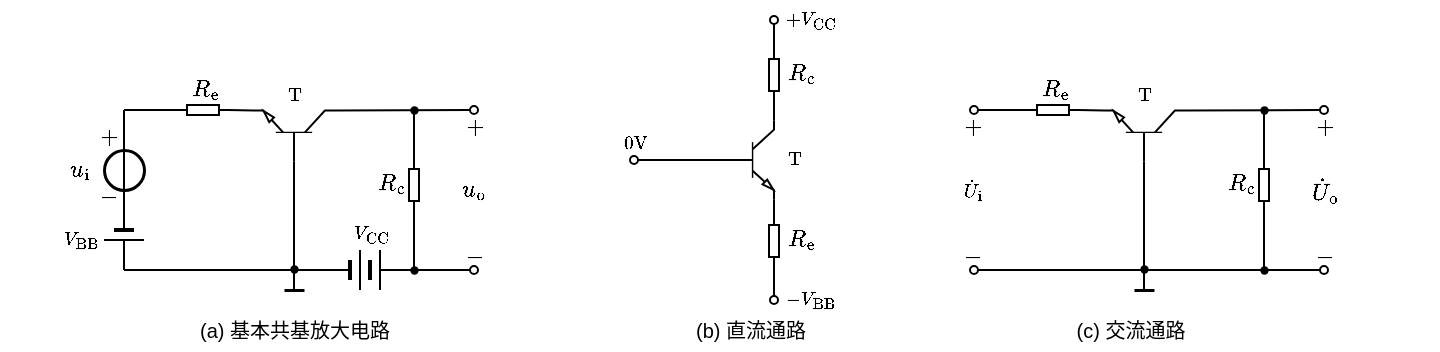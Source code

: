 <mxfile version="17.2.1" type="device"><diagram id="LxgpGTEpM2uw6Em7y6WH" name="第 1 页"><mxGraphModel dx="314" dy="228" grid="1" gridSize="5" guides="1" tooltips="1" connect="1" arrows="1" fold="1" page="1" pageScale="1" pageWidth="827" pageHeight="1169" math="1" shadow="0"><root><mxCell id="0"/><mxCell id="1" parent="0"/><mxCell id="xhZ3Qp5s_fJm1hB33Sz4-2" value="$$-$$" style="text;resizable=1;autosize=1;align=center;verticalAlign=middle;points=[];fillColor=none;strokeColor=none;rounded=0;html=1;imageAspect=1;noLabel=0;recursiveResize=1;expand=1;editable=1;movable=1;rotatable=1;deletable=1;connectable=0;comic=0;fontSize=10;" parent="1" vertex="1"><mxGeometry x="104.0" y="177.5" width="15" height="20" as="geometry"/></mxCell><mxCell id="xhZ3Qp5s_fJm1hB33Sz4-3" value="$$+$$" style="text;html=1;resizable=1;autosize=1;align=center;verticalAlign=middle;points=[];fillColor=none;strokeColor=none;rounded=0;movable=1;rotatable=1;deletable=1;editable=1;connectable=0;fontSize=10;" parent="1" vertex="1"><mxGeometry x="104.0" y="148" width="15" height="20" as="geometry"/></mxCell><mxCell id="xhZ3Qp5s_fJm1hB33Sz4-4" value="" style="ellipse;whiteSpace=wrap;html=1;aspect=fixed;labelBorderColor=none;fontSize=10;strokeColor=default;strokeWidth=1.5;fillColor=none;" parent="1" vertex="1"><mxGeometry x="110" y="165" width="20" height="20" as="geometry"/></mxCell><mxCell id="xhZ3Qp5s_fJm1hB33Sz4-5" value="" style="endArrow=none;html=1;rounded=0;fontSize=10;startSize=4;endSize=4;exitX=0.5;exitY=0;exitDx=0;exitDy=0;" parent="1" source="xhZ3Qp5s_fJm1hB33Sz4-4" edge="1"><mxGeometry width="50" height="50" relative="1" as="geometry"><mxPoint x="120" y="215" as="sourcePoint"/><mxPoint x="120" y="145" as="targetPoint"/></mxGeometry></mxCell><mxCell id="xhZ3Qp5s_fJm1hB33Sz4-6" value="\(u_\mathrm{i}\)" style="text;html=1;resizable=1;autosize=1;align=center;verticalAlign=middle;points=[];fillColor=none;strokeColor=none;rounded=0;comic=0;movable=1;rotatable=1;deletable=1;editable=1;connectable=0;fontSize=10;" parent="1" vertex="1"><mxGeometry x="90" y="165" width="15" height="20" as="geometry"/></mxCell><mxCell id="xhZ3Qp5s_fJm1hB33Sz4-7" value="" style="endArrow=none;html=1;rounded=0;fontSize=10;entryX=0.5;entryY=0;entryDx=0;entryDy=0;exitX=0.5;exitY=1;exitDx=0;exitDy=0;" parent="1" source="xhZ3Qp5s_fJm1hB33Sz4-4" target="xhZ3Qp5s_fJm1hB33Sz4-4" edge="1"><mxGeometry width="50" height="50" relative="1" as="geometry"><mxPoint x="150" y="205" as="sourcePoint"/><mxPoint x="200" y="155" as="targetPoint"/></mxGeometry></mxCell><mxCell id="xhZ3Qp5s_fJm1hB33Sz4-8" value="" style="endArrow=none;html=1;rounded=0;fontSize=10;entryX=0.5;entryY=1;entryDx=0;entryDy=0;" parent="1" target="xhZ3Qp5s_fJm1hB33Sz4-4" edge="1"><mxGeometry width="50" height="50" relative="1" as="geometry"><mxPoint x="120" y="195" as="sourcePoint"/><mxPoint x="205" y="160" as="targetPoint"/></mxGeometry></mxCell><mxCell id="xhZ3Qp5s_fJm1hB33Sz4-11" value="$$R_{\mathrm{e}}$$" style="text;html=1;resizable=1;autosize=1;align=center;verticalAlign=middle;points=[];fillColor=none;strokeColor=none;rounded=0;fontSize=10;movable=1;rotatable=1;deletable=1;editable=1;connectable=0;allowArrows=0;" parent="1" vertex="1"><mxGeometry x="150" y="125" width="20" height="20" as="geometry"/></mxCell><mxCell id="xhZ3Qp5s_fJm1hB33Sz4-12" value="" style="endArrow=none;html=1;rounded=0;fontSize=10;startSize=4;endSize=4;entryX=1;entryY=0.5;entryDx=0;entryDy=0;entryPerimeter=0;" parent="1" target="xhZ3Qp5s_fJm1hB33Sz4-13" edge="1"><mxGeometry width="50" height="50" relative="1" as="geometry"><mxPoint x="120" y="145" as="sourcePoint"/><mxPoint x="421.5" y="65.5" as="targetPoint"/></mxGeometry></mxCell><mxCell id="xhZ3Qp5s_fJm1hB33Sz4-13" value="" style="pointerEvents=1;verticalLabelPosition=bottom;shadow=0;dashed=0;align=center;html=1;verticalAlign=top;shape=mxgraph.electrical.resistors.resistor_1;fontSize=10;direction=west;allowArrows=0;" parent="1" vertex="1"><mxGeometry x="147" y="142.5" width="25" height="5" as="geometry"/></mxCell><mxCell id="xhZ3Qp5s_fJm1hB33Sz4-14" value="" style="endArrow=none;html=1;rounded=0;fontSize=10;startSize=4;endSize=4;exitX=0;exitY=0.5;exitDx=0;exitDy=0;exitPerimeter=0;entryX=1;entryY=1;entryDx=0;entryDy=0;entryPerimeter=0;" parent="1" source="xhZ3Qp5s_fJm1hB33Sz4-13" target="xhZ3Qp5s_fJm1hB33Sz4-35" edge="1"><mxGeometry width="50" height="50" relative="1" as="geometry"><mxPoint x="289" y="50.5" as="sourcePoint"/><mxPoint x="170" y="165" as="targetPoint"/></mxGeometry></mxCell><mxCell id="xhZ3Qp5s_fJm1hB33Sz4-19" value="$$R_{\mathrm{c}}$$" style="text;html=1;resizable=1;autosize=1;align=center;verticalAlign=middle;points=[];fillColor=none;strokeColor=none;rounded=0;fontSize=10;movable=1;rotatable=1;deletable=1;editable=1;connectable=0;allowArrows=0;" parent="1" vertex="1"><mxGeometry x="245" y="172" width="15" height="20" as="geometry"/></mxCell><mxCell id="xhZ3Qp5s_fJm1hB33Sz4-20" value="" style="endArrow=none;html=1;rounded=0;fontSize=10;startSize=4;endSize=4;entryX=1;entryY=0.5;entryDx=0;entryDy=0;entryPerimeter=0;" parent="1" target="xhZ3Qp5s_fJm1hB33Sz4-21" edge="1"><mxGeometry width="50" height="50" relative="1" as="geometry"><mxPoint x="265" y="145" as="sourcePoint"/><mxPoint x="402" y="40.5" as="targetPoint"/></mxGeometry></mxCell><mxCell id="xhZ3Qp5s_fJm1hB33Sz4-21" value="" style="pointerEvents=1;verticalLabelPosition=bottom;shadow=0;dashed=0;align=center;html=1;verticalAlign=top;shape=mxgraph.electrical.resistors.resistor_1;fontSize=10;direction=north;allowArrows=0;" parent="1" vertex="1"><mxGeometry x="262.5" y="170" width="5" height="25" as="geometry"/></mxCell><mxCell id="xhZ3Qp5s_fJm1hB33Sz4-22" value="" style="endArrow=none;html=1;rounded=0;fontSize=10;startSize=4;endSize=4;exitX=0;exitY=0.5;exitDx=0;exitDy=0;exitPerimeter=0;" parent="1" source="xhZ3Qp5s_fJm1hB33Sz4-21" edge="1"><mxGeometry width="50" height="50" relative="1" as="geometry"><mxPoint x="294.5" y="-6.5" as="sourcePoint"/><mxPoint x="265" y="225" as="targetPoint"/></mxGeometry></mxCell><mxCell id="xhZ3Qp5s_fJm1hB33Sz4-33" value="$$V_{\mathrm{BB}}$$" style="text;html=1;align=center;verticalAlign=middle;resizable=1;points=[];autosize=1;strokeColor=none;fillColor=none;fontSize=8;movable=1;rotatable=1;deletable=1;editable=1;connectable=1;" parent="1" vertex="1"><mxGeometry x="85" y="200" width="25" height="20" as="geometry"/></mxCell><mxCell id="xhZ3Qp5s_fJm1hB33Sz4-28" value="" style="endArrow=none;html=1;rounded=0;" parent="1" edge="1"><mxGeometry width="50" height="50" relative="1" as="geometry"><mxPoint x="120" y="205" as="sourcePoint"/><mxPoint x="120" y="195" as="targetPoint"/></mxGeometry></mxCell><mxCell id="xhZ3Qp5s_fJm1hB33Sz4-31" value="" style="endArrow=none;html=1;rounded=0;strokeWidth=1;" parent="1" edge="1"><mxGeometry width="50" height="50" relative="1" as="geometry"><mxPoint x="120" y="225" as="sourcePoint"/><mxPoint x="120" y="210" as="targetPoint"/></mxGeometry></mxCell><mxCell id="xhZ3Qp5s_fJm1hB33Sz4-35" value="" style="verticalLabelPosition=bottom;shadow=0;dashed=0;align=center;html=1;verticalAlign=top;shape=mxgraph.electrical.transistors.npn_transistor_5;fontSize=8;strokeWidth=1;sketch=0;rotation=90;flipV=0;flipH=1;" parent="1" vertex="1"><mxGeometry x="190" y="138" width="30" height="40" as="geometry"/></mxCell><mxCell id="xhZ3Qp5s_fJm1hB33Sz4-36" value="" style="endArrow=none;html=1;rounded=0;fontSize=8;strokeWidth=1;" parent="1" edge="1"><mxGeometry width="50" height="50" relative="1" as="geometry"><mxPoint x="120" y="225" as="sourcePoint"/><mxPoint x="225" y="225" as="targetPoint"/></mxGeometry></mxCell><mxCell id="xhZ3Qp5s_fJm1hB33Sz4-37" value="" style="endArrow=none;html=1;rounded=0;fontSize=8;strokeWidth=1;exitX=0;exitY=0.5;exitDx=0;exitDy=0;exitPerimeter=0;" parent="1" source="xhZ3Qp5s_fJm1hB33Sz4-35" edge="1"><mxGeometry width="50" height="50" relative="1" as="geometry"><mxPoint x="185" y="180" as="sourcePoint"/><mxPoint x="205" y="225" as="targetPoint"/></mxGeometry></mxCell><mxCell id="xhZ3Qp5s_fJm1hB33Sz4-38" value="" style="endArrow=none;html=1;rounded=0;fontSize=8;strokeWidth=1;" parent="1" edge="1"><mxGeometry width="50" height="50" relative="1" as="geometry"><mxPoint x="205" y="235" as="sourcePoint"/><mxPoint x="205" y="225" as="targetPoint"/></mxGeometry></mxCell><mxCell id="xhZ3Qp5s_fJm1hB33Sz4-39" value="" style="endArrow=none;html=1;rounded=0;fontSize=8;strokeWidth=1.5;" parent="1" edge="1"><mxGeometry width="50" height="50" relative="1" as="geometry"><mxPoint x="200" y="235" as="sourcePoint"/><mxPoint x="210" y="235" as="targetPoint"/></mxGeometry></mxCell><mxCell id="xhZ3Qp5s_fJm1hB33Sz4-40" value="" style="shape=waypoint;sketch=0;fillStyle=solid;size=6;pointerEvents=1;points=[];fillColor=none;resizable=1;rotatable=1;perimeter=centerPerimeter;snapToPoint=1;shadow=0;fontSize=6;strokeWidth=0.1;movable=1;deletable=1;editable=1;connectable=1;" parent="1" vertex="1"><mxGeometry x="255" y="215" width="20" height="20" as="geometry"/></mxCell><mxCell id="xhZ3Qp5s_fJm1hB33Sz4-41" value="" style="endArrow=oval;html=1;rounded=0;fontSize=6;strokeWidth=1;startArrow=none;startFill=0;endFill=0;startSize=4;endSize=4;exitX=1;exitY=0;exitDx=0;exitDy=0;exitPerimeter=0;" parent="1" edge="1" source="xhZ3Qp5s_fJm1hB33Sz4-35"><mxGeometry width="50" height="50" relative="1" as="geometry"><mxPoint x="240" y="144.72" as="sourcePoint"/><mxPoint x="295" y="145" as="targetPoint"/></mxGeometry></mxCell><mxCell id="xhZ3Qp5s_fJm1hB33Sz4-45" value="" style="group;rotation=90;" parent="1" vertex="1" connectable="0"><mxGeometry x="230" y="207" width="20" height="35" as="geometry"/></mxCell><mxCell id="xhZ3Qp5s_fJm1hB33Sz4-46" value="" style="endArrow=none;html=1;rounded=0;" parent="xhZ3Qp5s_fJm1hB33Sz4-45" edge="1"><mxGeometry width="50" height="50" relative="1" as="geometry"><mxPoint x="8" y="8" as="sourcePoint"/><mxPoint x="8" y="28" as="targetPoint"/></mxGeometry></mxCell><mxCell id="xhZ3Qp5s_fJm1hB33Sz4-47" value="" style="endArrow=none;html=1;rounded=0;strokeWidth=2;" parent="xhZ3Qp5s_fJm1hB33Sz4-45" edge="1"><mxGeometry width="50" height="50" relative="1" as="geometry"><mxPoint x="3" y="13" as="sourcePoint"/><mxPoint x="3" y="23" as="targetPoint"/></mxGeometry></mxCell><mxCell id="xhZ3Qp5s_fJm1hB33Sz4-48" value="" style="endArrow=none;html=1;rounded=0;strokeWidth=1;" parent="xhZ3Qp5s_fJm1hB33Sz4-45" edge="1"><mxGeometry width="50" height="50" relative="1" as="geometry"><mxPoint x="-7" y="18" as="sourcePoint"/><mxPoint x="3" y="18" as="targetPoint"/></mxGeometry></mxCell><mxCell id="xhZ3Qp5s_fJm1hB33Sz4-49" value="" style="endArrow=none;html=1;rounded=0;" parent="xhZ3Qp5s_fJm1hB33Sz4-45" edge="1"><mxGeometry width="50" height="50" relative="1" as="geometry"><mxPoint x="18" y="18" as="sourcePoint"/><mxPoint x="28" y="18" as="targetPoint"/></mxGeometry></mxCell><mxCell id="xhZ3Qp5s_fJm1hB33Sz4-50" value="" style="endArrow=none;html=1;rounded=0;" parent="xhZ3Qp5s_fJm1hB33Sz4-45" edge="1"><mxGeometry width="50" height="50" relative="1" as="geometry"><mxPoint x="18" y="8" as="sourcePoint"/><mxPoint x="18" y="28" as="targetPoint"/></mxGeometry></mxCell><mxCell id="xhZ3Qp5s_fJm1hB33Sz4-51" value="" style="endArrow=none;html=1;rounded=0;strokeWidth=2;" parent="xhZ3Qp5s_fJm1hB33Sz4-45" edge="1"><mxGeometry width="50" height="50" relative="1" as="geometry"><mxPoint x="13" y="13" as="sourcePoint"/><mxPoint x="13" y="23" as="targetPoint"/></mxGeometry></mxCell><mxCell id="xhZ3Qp5s_fJm1hB33Sz4-53" value="" style="endArrow=oval;html=1;rounded=0;fontSize=6;startSize=4;endSize=4;strokeWidth=1;endFill=0;" parent="1" edge="1"><mxGeometry width="50" height="50" relative="1" as="geometry"><mxPoint x="255" y="225" as="sourcePoint"/><mxPoint x="295" y="225" as="targetPoint"/></mxGeometry></mxCell><mxCell id="xhZ3Qp5s_fJm1hB33Sz4-54" value="$$V_{\mathrm{CC}}$$" style="text;html=1;align=center;verticalAlign=middle;resizable=1;points=[];autosize=1;strokeColor=none;fillColor=none;fontSize=8;movable=1;rotatable=1;deletable=1;editable=1;connectable=1;" parent="1" vertex="1"><mxGeometry x="230" y="199" width="25" height="16" as="geometry"/></mxCell><mxCell id="xhZ3Qp5s_fJm1hB33Sz4-55" value="$$\mathrm{T}$$" style="text;html=1;align=center;verticalAlign=middle;resizable=1;points=[];autosize=1;strokeColor=none;fillColor=none;fontSize=8;movable=1;rotatable=1;deletable=1;editable=1;connectable=1;" parent="1" vertex="1"><mxGeometry x="195" y="127.5" width="20" height="20" as="geometry"/></mxCell><mxCell id="xhZ3Qp5s_fJm1hB33Sz4-56" value="$$u_{\mathrm{o}}$$" style="text;html=1;align=center;verticalAlign=middle;resizable=1;points=[];autosize=1;strokeColor=none;fillColor=none;fontSize=10;movable=1;rotatable=1;deletable=1;editable=1;connectable=0;" parent="1" vertex="1"><mxGeometry x="285" y="175" width="20" height="20" as="geometry"/></mxCell><mxCell id="xhZ3Qp5s_fJm1hB33Sz4-57" value="$$+$$" style="text;html=1;align=center;verticalAlign=middle;resizable=1;points=[];autosize=1;strokeColor=none;fillColor=none;fontSize=10;movable=1;rotatable=1;deletable=1;editable=1;connectable=0;" parent="1" vertex="1"><mxGeometry x="285" y="145" width="20" height="15" as="geometry"/></mxCell><mxCell id="xhZ3Qp5s_fJm1hB33Sz4-58" value="$$-$$" style="text;html=1;align=center;verticalAlign=middle;resizable=1;points=[];autosize=1;strokeColor=none;fillColor=none;fontSize=10;movable=1;rotatable=1;deletable=1;editable=1;connectable=0;" parent="1" vertex="1"><mxGeometry x="285" y="210" width="20" height="15" as="geometry"/></mxCell><mxCell id="9fsroCzvXVodXtNdFFyv-41" value="$$\dot{U}_{\mathrm{o}}$$" style="text;html=1;align=center;verticalAlign=middle;resizable=1;points=[];autosize=1;strokeColor=none;fillColor=none;fontSize=10;movable=1;rotatable=1;deletable=1;editable=1;connectable=0;" parent="1" vertex="1"><mxGeometry x="710" y="175" width="20" height="20" as="geometry"/></mxCell><mxCell id="9fsroCzvXVodXtNdFFyv-44" value="$$+$$" style="text;html=1;align=center;verticalAlign=middle;resizable=1;points=[];autosize=1;strokeColor=none;fillColor=none;fontSize=10;movable=1;rotatable=1;deletable=1;editable=1;connectable=0;" parent="1" vertex="1"><mxGeometry x="534" y="145" width="20" height="15" as="geometry"/></mxCell><mxCell id="9fsroCzvXVodXtNdFFyv-45" value="$$-$$" style="text;html=1;align=center;verticalAlign=middle;resizable=1;points=[];autosize=1;strokeColor=none;fillColor=none;fontSize=10;movable=1;rotatable=1;deletable=1;editable=1;connectable=0;" parent="1" vertex="1"><mxGeometry x="534" y="210" width="20" height="15" as="geometry"/></mxCell><mxCell id="9fsroCzvXVodXtNdFFyv-46" value="$$\dot{U}_\mathrm{i}$$" style="text;html=1;align=center;verticalAlign=middle;resizable=1;points=[];autosize=1;strokeColor=none;fillColor=none;fontSize=8;movable=1;rotatable=1;deletable=1;editable=1;connectable=1;" parent="1" vertex="1"><mxGeometry x="536.5" y="177.5" width="15" height="15" as="geometry"/></mxCell><mxCell id="9fsroCzvXVodXtNdFFyv-56" value="" style="endArrow=none;html=1;rounded=0;fontSize=10;startSize=4;endSize=4;startArrow=oval;startFill=0;entryX=0;entryY=0.5;entryDx=0;entryDy=0;entryPerimeter=0;" parent="1" target="9fsroCzvXVodXtNdFFyv-68" edge="1"><mxGeometry width="50" height="50" relative="1" as="geometry"><mxPoint x="375" y="170" as="sourcePoint"/><mxPoint x="405" y="180" as="targetPoint"/></mxGeometry></mxCell><mxCell id="9fsroCzvXVodXtNdFFyv-59" value="$$R_{\mathrm{c}}$$" style="text;html=1;resizable=1;autosize=1;align=center;verticalAlign=middle;points=[];fillColor=none;strokeColor=none;rounded=0;fontSize=10;movable=1;rotatable=1;deletable=1;editable=1;connectable=0;allowArrows=0;" parent="1" vertex="1"><mxGeometry x="450" y="117" width="15" height="20" as="geometry"/></mxCell><mxCell id="9fsroCzvXVodXtNdFFyv-60" value="" style="endArrow=none;html=1;rounded=0;fontSize=10;startSize=4;endSize=4;entryX=1;entryY=0.5;entryDx=0;entryDy=0;entryPerimeter=0;startArrow=oval;startFill=0;" parent="1" target="9fsroCzvXVodXtNdFFyv-61" edge="1"><mxGeometry width="50" height="50" relative="1" as="geometry"><mxPoint x="445" y="100" as="sourcePoint"/><mxPoint x="642" y="65.5" as="targetPoint"/></mxGeometry></mxCell><mxCell id="9fsroCzvXVodXtNdFFyv-61" value="" style="pointerEvents=1;verticalLabelPosition=bottom;shadow=0;dashed=0;align=center;html=1;verticalAlign=top;shape=mxgraph.electrical.resistors.resistor_1;fontSize=10;direction=north;allowArrows=0;" parent="1" vertex="1"><mxGeometry x="442.5" y="115" width="5" height="25" as="geometry"/></mxCell><mxCell id="9fsroCzvXVodXtNdFFyv-62" value="" style="endArrow=none;html=1;rounded=0;fontSize=10;startSize=4;endSize=4;exitX=0;exitY=0.5;exitDx=0;exitDy=0;exitPerimeter=0;entryX=1;entryY=0;entryDx=0;entryDy=0;entryPerimeter=0;" parent="1" source="9fsroCzvXVodXtNdFFyv-61" target="9fsroCzvXVodXtNdFFyv-68" edge="1"><mxGeometry width="50" height="50" relative="1" as="geometry"><mxPoint x="534.5" y="18.5" as="sourcePoint"/><mxPoint x="445" y="133" as="targetPoint"/></mxGeometry></mxCell><mxCell id="9fsroCzvXVodXtNdFFyv-63" value="$$0\mathrm{V}$$" style="text;html=1;align=center;verticalAlign=middle;resizable=1;points=[];autosize=1;strokeColor=none;fillColor=none;fontSize=8;movable=1;rotatable=1;deletable=1;editable=1;connectable=1;" parent="1" vertex="1"><mxGeometry x="365" y="154.5" width="20" height="15" as="geometry"/></mxCell><mxCell id="9fsroCzvXVodXtNdFFyv-68" value="" style="verticalLabelPosition=bottom;shadow=0;dashed=0;align=center;html=1;verticalAlign=top;shape=mxgraph.electrical.transistors.npn_transistor_5;fontSize=8;strokeWidth=1;sketch=0;" parent="1" vertex="1"><mxGeometry x="420" y="150" width="25" height="40" as="geometry"/></mxCell><mxCell id="9fsroCzvXVodXtNdFFyv-87" value="$$\mathrm{T}$$" style="text;html=1;align=center;verticalAlign=middle;resizable=1;points=[];autosize=1;strokeColor=none;fillColor=none;fontSize=8;movable=1;rotatable=1;deletable=1;editable=1;connectable=1;" parent="1" vertex="1"><mxGeometry x="445" y="160" width="20" height="20" as="geometry"/></mxCell><mxCell id="9fsroCzvXVodXtNdFFyv-91" value="$$+V_{\mathrm{CC}}$$" style="text;html=1;align=center;verticalAlign=middle;resizable=1;points=[];autosize=1;strokeColor=none;fillColor=none;fontSize=8;movable=1;rotatable=1;deletable=1;editable=1;connectable=1;" parent="1" vertex="1"><mxGeometry x="447.5" y="90" width="30" height="20" as="geometry"/></mxCell><mxCell id="9fsroCzvXVodXtNdFFyv-92" value="(a)&amp;nbsp;基本共基放大电路" style="text;html=1;align=center;verticalAlign=middle;resizable=0;points=[];autosize=1;strokeColor=none;fillColor=none;fontSize=10;" parent="1" vertex="1"><mxGeometry x="150" y="245" width="110" height="20" as="geometry"/></mxCell><mxCell id="9fsroCzvXVodXtNdFFyv-93" value="(b)&amp;nbsp;直流通路" style="text;html=1;align=center;verticalAlign=middle;resizable=0;points=[];autosize=1;strokeColor=none;fillColor=none;fontSize=10;" parent="1" vertex="1"><mxGeometry x="397.5" y="245" width="70" height="20" as="geometry"/></mxCell><mxCell id="9fsroCzvXVodXtNdFFyv-94" value="(c) 交流通路" style="text;html=1;align=center;verticalAlign=middle;resizable=0;points=[];autosize=1;strokeColor=none;fillColor=none;fontSize=10;" parent="1" vertex="1"><mxGeometry x="587.5" y="245" width="70" height="20" as="geometry"/></mxCell><mxCell id="R3P9ouqoWrKWNfdWk4LD-2" value="" style="shape=waypoint;sketch=0;fillStyle=solid;size=6;pointerEvents=1;points=[];fillColor=none;resizable=1;rotatable=1;perimeter=centerPerimeter;snapToPoint=1;shadow=0;fontSize=6;strokeWidth=0.1;movable=1;deletable=1;editable=1;connectable=1;" vertex="1" parent="1"><mxGeometry x="255" y="135" width="20" height="20" as="geometry"/></mxCell><mxCell id="R3P9ouqoWrKWNfdWk4LD-3" value="" style="group;flipH=1;flipV=1;" vertex="1" connectable="0" parent="1"><mxGeometry x="110" y="205" width="20" height="5" as="geometry"/></mxCell><mxCell id="xhZ3Qp5s_fJm1hB33Sz4-29" value="" style="endArrow=none;html=1;rounded=0;" parent="R3P9ouqoWrKWNfdWk4LD-3" edge="1"><mxGeometry width="50" height="50" relative="1" as="geometry"><mxPoint x="20" y="5" as="sourcePoint"/><mxPoint y="5" as="targetPoint"/></mxGeometry></mxCell><mxCell id="xhZ3Qp5s_fJm1hB33Sz4-30" value="" style="endArrow=none;html=1;rounded=0;strokeWidth=2;" parent="R3P9ouqoWrKWNfdWk4LD-3" edge="1"><mxGeometry width="50" height="50" relative="1" as="geometry"><mxPoint x="15" as="sourcePoint"/><mxPoint x="5" as="targetPoint"/></mxGeometry></mxCell><mxCell id="R3P9ouqoWrKWNfdWk4LD-4" value="$$R_{\mathrm{e}}$$" style="text;html=1;resizable=1;autosize=1;align=center;verticalAlign=middle;points=[];fillColor=none;strokeColor=none;rounded=0;fontSize=10;movable=1;rotatable=1;deletable=1;editable=1;connectable=0;allowArrows=0;" vertex="1" parent="1"><mxGeometry x="445" y="200" width="25" height="20" as="geometry"/></mxCell><mxCell id="R3P9ouqoWrKWNfdWk4LD-5" value="" style="pointerEvents=1;verticalLabelPosition=bottom;shadow=0;dashed=0;align=center;html=1;verticalAlign=top;shape=mxgraph.electrical.resistors.resistor_1;fontSize=10;direction=north;allowArrows=0;" vertex="1" parent="1"><mxGeometry x="442.5" y="198" width="5" height="25" as="geometry"/></mxCell><mxCell id="R3P9ouqoWrKWNfdWk4LD-6" value="" style="endArrow=oval;html=1;rounded=0;fontSize=10;startSize=4;endSize=4;exitX=0;exitY=0.5;exitDx=0;exitDy=0;exitPerimeter=0;startArrow=none;startFill=0;endFill=0;" edge="1" parent="1" source="R3P9ouqoWrKWNfdWk4LD-5"><mxGeometry width="50" height="50" relative="1" as="geometry"><mxPoint x="534.5" y="101.5" as="sourcePoint"/><mxPoint x="445.0" y="240" as="targetPoint"/></mxGeometry></mxCell><mxCell id="R3P9ouqoWrKWNfdWk4LD-7" value="" style="endArrow=none;html=1;rounded=0;fontSize=8;strokeWidth=1;entryX=1;entryY=0.5;entryDx=0;entryDy=0;entryPerimeter=0;exitX=1;exitY=1;exitDx=0;exitDy=0;exitPerimeter=0;" edge="1" parent="1" target="R3P9ouqoWrKWNfdWk4LD-5" source="9fsroCzvXVodXtNdFFyv-68"><mxGeometry width="50" height="50" relative="1" as="geometry"><mxPoint x="445" y="194.643" as="sourcePoint"/><mxPoint x="450" y="195" as="targetPoint"/></mxGeometry></mxCell><mxCell id="R3P9ouqoWrKWNfdWk4LD-9" value="$$-V_{\mathrm{BB}}$$" style="text;html=1;align=center;verticalAlign=middle;resizable=1;points=[];autosize=1;strokeColor=none;fillColor=none;fontSize=8;movable=1;rotatable=1;deletable=1;editable=1;connectable=1;" vertex="1" parent="1"><mxGeometry x="445" y="230" width="35" height="20" as="geometry"/></mxCell><mxCell id="R3P9ouqoWrKWNfdWk4LD-17" value="$$R_{\mathrm{e}}$$" style="text;html=1;resizable=1;autosize=1;align=center;verticalAlign=middle;points=[];fillColor=none;strokeColor=none;rounded=0;fontSize=10;movable=1;rotatable=1;deletable=1;editable=1;connectable=0;allowArrows=0;" vertex="1" parent="1"><mxGeometry x="575" y="125" width="20" height="20" as="geometry"/></mxCell><mxCell id="R3P9ouqoWrKWNfdWk4LD-18" value="" style="endArrow=none;html=1;rounded=0;fontSize=10;startSize=4;endSize=4;entryX=1;entryY=0.5;entryDx=0;entryDy=0;entryPerimeter=0;startArrow=oval;startFill=0;" edge="1" parent="1" target="R3P9ouqoWrKWNfdWk4LD-19"><mxGeometry width="50" height="50" relative="1" as="geometry"><mxPoint x="545" y="145" as="sourcePoint"/><mxPoint x="846.5" y="65.5" as="targetPoint"/></mxGeometry></mxCell><mxCell id="R3P9ouqoWrKWNfdWk4LD-19" value="" style="pointerEvents=1;verticalLabelPosition=bottom;shadow=0;dashed=0;align=center;html=1;verticalAlign=top;shape=mxgraph.electrical.resistors.resistor_1;fontSize=10;direction=west;allowArrows=0;" vertex="1" parent="1"><mxGeometry x="572" y="142.5" width="25" height="5" as="geometry"/></mxCell><mxCell id="R3P9ouqoWrKWNfdWk4LD-20" value="" style="endArrow=none;html=1;rounded=0;fontSize=10;startSize=4;endSize=4;exitX=0;exitY=0.5;exitDx=0;exitDy=0;exitPerimeter=0;entryX=1;entryY=1;entryDx=0;entryDy=0;entryPerimeter=0;" edge="1" parent="1" source="R3P9ouqoWrKWNfdWk4LD-19" target="R3P9ouqoWrKWNfdWk4LD-28"><mxGeometry width="50" height="50" relative="1" as="geometry"><mxPoint x="714" y="50.5" as="sourcePoint"/><mxPoint x="595" y="165" as="targetPoint"/></mxGeometry></mxCell><mxCell id="R3P9ouqoWrKWNfdWk4LD-21" value="$$R_{\mathrm{c}}$$" style="text;html=1;resizable=1;autosize=1;align=center;verticalAlign=middle;points=[];fillColor=none;strokeColor=none;rounded=0;fontSize=10;movable=1;rotatable=1;deletable=1;editable=1;connectable=0;allowArrows=0;" vertex="1" parent="1"><mxGeometry x="670" y="172" width="15" height="20" as="geometry"/></mxCell><mxCell id="R3P9ouqoWrKWNfdWk4LD-22" value="" style="endArrow=none;html=1;rounded=0;fontSize=10;startSize=4;endSize=4;entryX=1;entryY=0.5;entryDx=0;entryDy=0;entryPerimeter=0;" edge="1" parent="1" target="R3P9ouqoWrKWNfdWk4LD-23"><mxGeometry width="50" height="50" relative="1" as="geometry"><mxPoint x="690" y="145" as="sourcePoint"/><mxPoint x="827" y="40.5" as="targetPoint"/></mxGeometry></mxCell><mxCell id="R3P9ouqoWrKWNfdWk4LD-23" value="" style="pointerEvents=1;verticalLabelPosition=bottom;shadow=0;dashed=0;align=center;html=1;verticalAlign=top;shape=mxgraph.electrical.resistors.resistor_1;fontSize=10;direction=north;allowArrows=0;" vertex="1" parent="1"><mxGeometry x="687.5" y="170" width="5" height="25" as="geometry"/></mxCell><mxCell id="R3P9ouqoWrKWNfdWk4LD-24" value="" style="endArrow=none;html=1;rounded=0;fontSize=10;startSize=4;endSize=4;exitX=0;exitY=0.5;exitDx=0;exitDy=0;exitPerimeter=0;" edge="1" parent="1" source="R3P9ouqoWrKWNfdWk4LD-23"><mxGeometry width="50" height="50" relative="1" as="geometry"><mxPoint x="719.5" y="-6.5" as="sourcePoint"/><mxPoint x="690" y="225" as="targetPoint"/></mxGeometry></mxCell><mxCell id="R3P9ouqoWrKWNfdWk4LD-28" value="" style="verticalLabelPosition=bottom;shadow=0;dashed=0;align=center;html=1;verticalAlign=top;shape=mxgraph.electrical.transistors.npn_transistor_5;fontSize=8;strokeWidth=1;sketch=0;rotation=90;flipV=0;flipH=1;" vertex="1" parent="1"><mxGeometry x="615" y="138" width="30" height="40" as="geometry"/></mxCell><mxCell id="R3P9ouqoWrKWNfdWk4LD-29" value="" style="endArrow=none;html=1;rounded=0;fontSize=8;strokeWidth=1;startArrow=oval;startFill=0;startSize=4;endSize=4;" edge="1" parent="1" target="R3P9ouqoWrKWNfdWk4LD-33"><mxGeometry width="50" height="50" relative="1" as="geometry"><mxPoint x="545" y="225" as="sourcePoint"/><mxPoint x="680" y="225" as="targetPoint"/></mxGeometry></mxCell><mxCell id="R3P9ouqoWrKWNfdWk4LD-30" value="" style="endArrow=none;html=1;rounded=0;fontSize=8;strokeWidth=1;exitX=0;exitY=0.5;exitDx=0;exitDy=0;exitPerimeter=0;" edge="1" parent="1" source="R3P9ouqoWrKWNfdWk4LD-28"><mxGeometry width="50" height="50" relative="1" as="geometry"><mxPoint x="610" y="180" as="sourcePoint"/><mxPoint x="630" y="225" as="targetPoint"/></mxGeometry></mxCell><mxCell id="R3P9ouqoWrKWNfdWk4LD-31" value="" style="endArrow=none;html=1;rounded=0;fontSize=8;strokeWidth=1;" edge="1" parent="1"><mxGeometry width="50" height="50" relative="1" as="geometry"><mxPoint x="630" y="235" as="sourcePoint"/><mxPoint x="630" y="225" as="targetPoint"/></mxGeometry></mxCell><mxCell id="R3P9ouqoWrKWNfdWk4LD-32" value="" style="endArrow=none;html=1;rounded=0;fontSize=8;strokeWidth=1.5;" edge="1" parent="1"><mxGeometry width="50" height="50" relative="1" as="geometry"><mxPoint x="625" y="235" as="sourcePoint"/><mxPoint x="635" y="235" as="targetPoint"/></mxGeometry></mxCell><mxCell id="R3P9ouqoWrKWNfdWk4LD-33" value="" style="shape=waypoint;sketch=0;fillStyle=solid;size=6;pointerEvents=1;points=[];fillColor=none;resizable=1;rotatable=1;perimeter=centerPerimeter;snapToPoint=1;shadow=0;fontSize=6;strokeWidth=0.1;movable=1;deletable=1;editable=1;connectable=1;" vertex="1" parent="1"><mxGeometry x="680" y="215" width="20" height="20" as="geometry"/></mxCell><mxCell id="R3P9ouqoWrKWNfdWk4LD-34" value="" style="endArrow=oval;html=1;rounded=0;fontSize=6;strokeWidth=1;startArrow=none;startFill=0;endFill=0;startSize=4;endSize=4;exitX=1;exitY=0;exitDx=0;exitDy=0;exitPerimeter=0;" edge="1" parent="1" source="R3P9ouqoWrKWNfdWk4LD-28"><mxGeometry width="50" height="50" relative="1" as="geometry"><mxPoint x="665" y="144.72" as="sourcePoint"/><mxPoint x="720" y="145" as="targetPoint"/></mxGeometry></mxCell><mxCell id="R3P9ouqoWrKWNfdWk4LD-42" value="" style="endArrow=oval;html=1;rounded=0;fontSize=6;startSize=4;endSize=4;strokeWidth=1;endFill=0;" edge="1" parent="1"><mxGeometry width="50" height="50" relative="1" as="geometry"><mxPoint x="690" y="225" as="sourcePoint"/><mxPoint x="720" y="225" as="targetPoint"/></mxGeometry></mxCell><mxCell id="R3P9ouqoWrKWNfdWk4LD-44" value="$$\mathrm{T}$$" style="text;html=1;align=center;verticalAlign=middle;resizable=1;points=[];autosize=1;strokeColor=none;fillColor=none;fontSize=8;movable=1;rotatable=1;deletable=1;editable=1;connectable=1;" vertex="1" parent="1"><mxGeometry x="620" y="127.5" width="20" height="20" as="geometry"/></mxCell><mxCell id="R3P9ouqoWrKWNfdWk4LD-46" value="$$+$$" style="text;html=1;align=center;verticalAlign=middle;resizable=1;points=[];autosize=1;strokeColor=none;fillColor=none;fontSize=10;movable=1;rotatable=1;deletable=1;editable=1;connectable=0;" vertex="1" parent="1"><mxGeometry x="710" y="145" width="20" height="15" as="geometry"/></mxCell><mxCell id="R3P9ouqoWrKWNfdWk4LD-47" value="$$-$$" style="text;html=1;align=center;verticalAlign=middle;resizable=1;points=[];autosize=1;strokeColor=none;fillColor=none;fontSize=10;movable=1;rotatable=1;deletable=1;editable=1;connectable=0;" vertex="1" parent="1"><mxGeometry x="710" y="210" width="20" height="15" as="geometry"/></mxCell><mxCell id="R3P9ouqoWrKWNfdWk4LD-48" value="" style="shape=waypoint;sketch=0;fillStyle=solid;size=6;pointerEvents=1;points=[];fillColor=none;resizable=1;rotatable=1;perimeter=centerPerimeter;snapToPoint=1;shadow=0;fontSize=6;strokeWidth=0.1;movable=1;deletable=1;editable=1;connectable=1;" vertex="1" parent="1"><mxGeometry x="680" y="135" width="20" height="20" as="geometry"/></mxCell><mxCell id="R3P9ouqoWrKWNfdWk4LD-52" value="" style="shape=waypoint;sketch=0;fillStyle=solid;size=6;pointerEvents=1;points=[];fillColor=none;resizable=1;rotatable=1;perimeter=centerPerimeter;snapToPoint=1;shadow=0;fontSize=6;strokeWidth=0.1;movable=1;deletable=1;editable=1;connectable=1;" vertex="1" parent="1"><mxGeometry x="620" y="214.5" width="20" height="20" as="geometry"/></mxCell><mxCell id="R3P9ouqoWrKWNfdWk4LD-53" value="" style="shape=waypoint;sketch=0;fillStyle=solid;size=6;pointerEvents=1;points=[];fillColor=none;resizable=1;rotatable=1;perimeter=centerPerimeter;snapToPoint=1;shadow=0;fontSize=6;strokeWidth=0.1;movable=1;deletable=1;editable=1;connectable=1;" vertex="1" parent="1"><mxGeometry x="195" y="214.5" width="20" height="20" as="geometry"/></mxCell></root></mxGraphModel></diagram></mxfile>